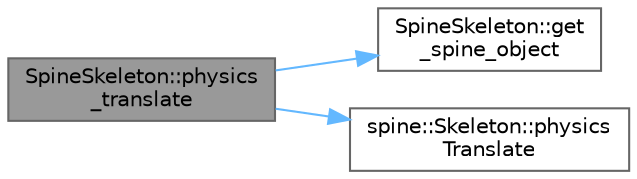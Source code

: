 digraph "SpineSkeleton::physics_translate"
{
 // LATEX_PDF_SIZE
  bgcolor="transparent";
  edge [fontname=Helvetica,fontsize=10,labelfontname=Helvetica,labelfontsize=10];
  node [fontname=Helvetica,fontsize=10,shape=box,height=0.2,width=0.4];
  rankdir="LR";
  Node1 [id="Node000001",label="SpineSkeleton::physics\l_translate",height=0.2,width=0.4,color="gray40", fillcolor="grey60", style="filled", fontcolor="black",tooltip=" "];
  Node1 -> Node2 [id="edge1_Node000001_Node000002",color="steelblue1",style="solid",tooltip=" "];
  Node2 [id="Node000002",label="SpineSkeleton::get\l_spine_object",height=0.2,width=0.4,color="grey40", fillcolor="white", style="filled",URL="$class_spine_skeleton.html#ac84866353be03dc76040014a0eef9998",tooltip=" "];
  Node1 -> Node3 [id="edge2_Node000001_Node000003",color="steelblue1",style="solid",tooltip=" "];
  Node3 [id="Node000003",label="spine::Skeleton::physics\lTranslate",height=0.2,width=0.4,color="grey40", fillcolor="white", style="filled",URL="$classspine_1_1_skeleton.html#aa04326aac9ad010b02c57bbe027ddc19",tooltip=" "];
}
